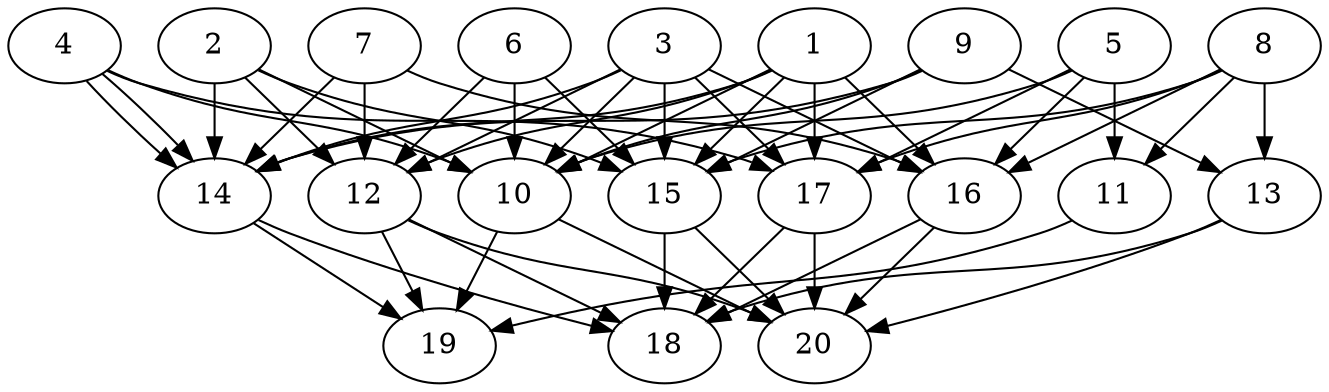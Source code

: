 // DAG automatically generated by daggen at Thu Oct  3 13:58:43 2019
// ./daggen --dot -n 20 --ccr 0.5 --fat 0.7 --regular 0.7 --density 0.7 --mindata 5242880 --maxdata 52428800 
digraph G {
  1 [size="85241856", alpha="0.10", expect_size="42620928"] 
  1 -> 10 [size ="42620928"]
  1 -> 12 [size ="42620928"]
  1 -> 14 [size ="42620928"]
  1 -> 15 [size ="42620928"]
  1 -> 16 [size ="42620928"]
  1 -> 17 [size ="42620928"]
  2 [size="16588800", alpha="0.17", expect_size="8294400"] 
  2 -> 10 [size ="8294400"]
  2 -> 12 [size ="8294400"]
  2 -> 14 [size ="8294400"]
  2 -> 15 [size ="8294400"]
  3 [size="53276672", alpha="0.18", expect_size="26638336"] 
  3 -> 10 [size ="26638336"]
  3 -> 12 [size ="26638336"]
  3 -> 14 [size ="26638336"]
  3 -> 15 [size ="26638336"]
  3 -> 16 [size ="26638336"]
  3 -> 17 [size ="26638336"]
  4 [size="94914560", alpha="0.18", expect_size="47457280"] 
  4 -> 10 [size ="47457280"]
  4 -> 14 [size ="47457280"]
  4 -> 14 [size ="47457280"]
  4 -> 17 [size ="47457280"]
  5 [size="103383040", alpha="0.13", expect_size="51691520"] 
  5 -> 10 [size ="51691520"]
  5 -> 11 [size ="51691520"]
  5 -> 16 [size ="51691520"]
  5 -> 17 [size ="51691520"]
  6 [size="23412736", alpha="0.18", expect_size="11706368"] 
  6 -> 10 [size ="11706368"]
  6 -> 12 [size ="11706368"]
  6 -> 15 [size ="11706368"]
  7 [size="29999104", alpha="0.08", expect_size="14999552"] 
  7 -> 12 [size ="14999552"]
  7 -> 14 [size ="14999552"]
  7 -> 16 [size ="14999552"]
  8 [size="45088768", alpha="0.05", expect_size="22544384"] 
  8 -> 11 [size ="22544384"]
  8 -> 13 [size ="22544384"]
  8 -> 15 [size ="22544384"]
  8 -> 16 [size ="22544384"]
  8 -> 17 [size ="22544384"]
  9 [size="70619136", alpha="0.06", expect_size="35309568"] 
  9 -> 10 [size ="35309568"]
  9 -> 13 [size ="35309568"]
  9 -> 14 [size ="35309568"]
  9 -> 15 [size ="35309568"]
  10 [size="77871104", alpha="0.18", expect_size="38935552"] 
  10 -> 19 [size ="38935552"]
  10 -> 20 [size ="38935552"]
  11 [size="26187776", alpha="0.15", expect_size="13093888"] 
  11 -> 19 [size ="13093888"]
  12 [size="73472000", alpha="0.14", expect_size="36736000"] 
  12 -> 18 [size ="36736000"]
  12 -> 19 [size ="36736000"]
  12 -> 20 [size ="36736000"]
  13 [size="60471296", alpha="0.16", expect_size="30235648"] 
  13 -> 18 [size ="30235648"]
  13 -> 20 [size ="30235648"]
  14 [size="52123648", alpha="0.03", expect_size="26061824"] 
  14 -> 18 [size ="26061824"]
  14 -> 19 [size ="26061824"]
  15 [size="44959744", alpha="0.02", expect_size="22479872"] 
  15 -> 18 [size ="22479872"]
  15 -> 20 [size ="22479872"]
  16 [size="10768384", alpha="0.00", expect_size="5384192"] 
  16 -> 18 [size ="5384192"]
  16 -> 20 [size ="5384192"]
  17 [size="95512576", alpha="0.06", expect_size="47756288"] 
  17 -> 18 [size ="47756288"]
  17 -> 20 [size ="47756288"]
  18 [size="37613568", alpha="0.00", expect_size="18806784"] 
  19 [size="60026880", alpha="0.14", expect_size="30013440"] 
  20 [size="88354816", alpha="0.05", expect_size="44177408"] 
}
